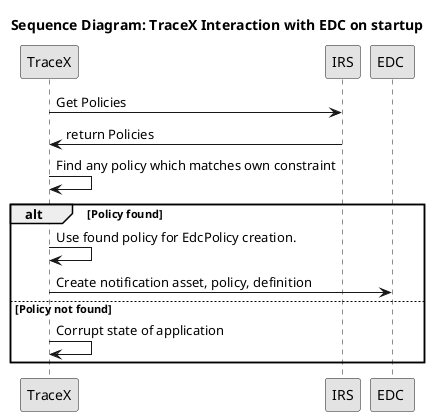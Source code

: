 @startuml
skinparam monochrome true
skinparam shadowing false
skinparam defaultFontName "Architects daughter"

title Sequence Diagram: TraceX Interaction with EDC on startup
participant "TraceX" as TraceX
participant "IRS" as IRS
participant "EDC " as EDC

TraceX -> IRS: Get Policies
IRS -> TraceX : return Policies
TraceX -> TraceX: Find any policy which matches own constraint

alt Policy found
    TraceX -> TraceX: Use found policy for EdcPolicy creation.
    TraceX -> EDC : Create notification asset, policy, definition
else Policy not found
    TraceX -> TraceX: Corrupt state of application
end

@enduml

@startuml
skinparam monochrome true
skinparam shadowing false
skinparam defaultFontName "Architects daughter"

title Sequence Diagram: Sending notifications
participant "TraceX" as TraceX
participant "TraceXIRSLib" as TraceXIRSLib
participant "IRS " as IRS
participant "EDC " as EDC

TraceX -> TraceX: ...
TraceX -> EDC: Get catalog
EDC -> TraceX: -> Return catalog
TraceX -> TraceX: Filter for notification type (alert / investigation) / method(update, receive)
TraceX -> TraceXIRSLib: Validate if catalog policy matches the configured policies in IRS Lib (3 Default Policies)
TraceXIRSLib -> TraceX: Valid
TraceX -> EDC: Send out notification
@enduml


